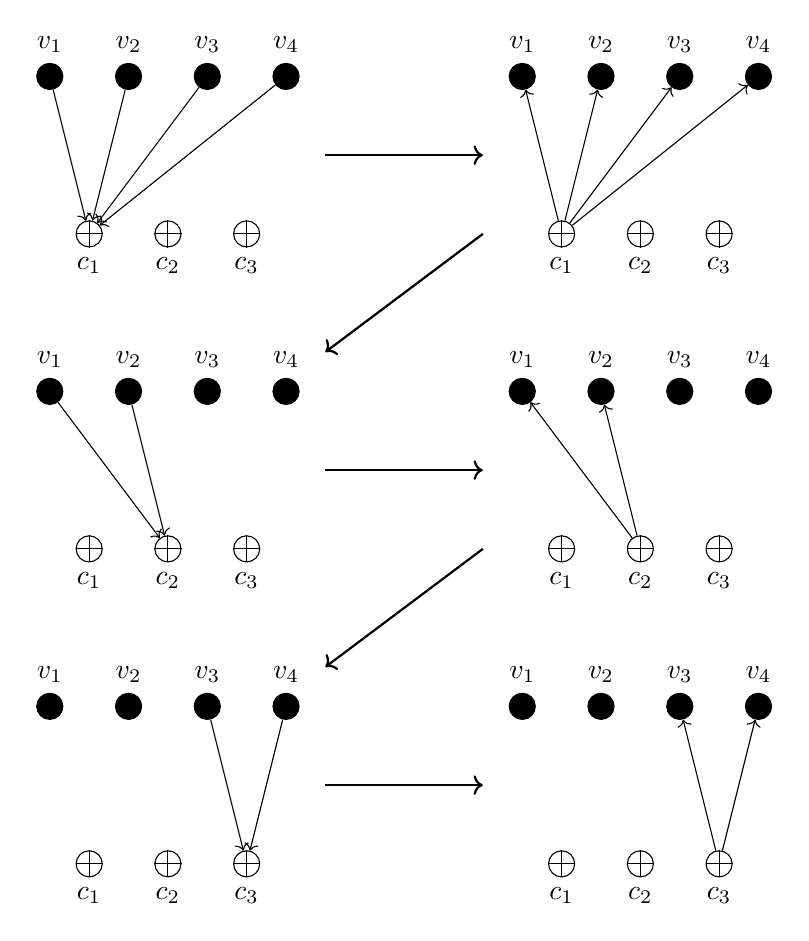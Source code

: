 \begin{tikzpicture}
\tikzstyle{vnode} = [draw,circle,fill]
%\tikzstyle{cnode} = [draw,cicle]
\def\cnode#1#2#3#4{
\begin{scope}[shift={#1}]
\node[draw,circle,label={[label distance=0.01mm]{#2}:{#3}}] at (0,0) (#4) {};
\draw (#4.north) -- (#4.south);
\draw (#4.west) -- (#4.east);
\end{scope}
}
%first graph
\node[vnode,label={[label distance=0.01mm]{90}:{$v_1$}}] at (0,0) (1v1) {};
\node[vnode,label={[label distance=0.01mm]{90}:{$v_2$}}] at (1,0) (1v2) {};
\node[vnode,label={[label distance=0.01mm]{90}:{$v_3$}}] at (2,0) (1v3) {};
\node[vnode,label={[label distance=0.01mm]{90}:{$v_4$}}] at (3,0) (1v4) {};
\cnode{(0.5,-2)}{270}{$c_1$}{1c1};
\cnode{(1.5,-2)}{270}{$c_2$}{1c2};
\cnode{(2.5,-2)}{270}{$c_3$}{1c3};
\draw[->] (1v1) -- (1c1);
\draw[->] (1v2) -- (1c1);
\draw[->] (1v3) -- (1c1);
\draw[->] (1v4) -- (1c1);

%second graph
\node[vnode,label={[label distance=0.01mm]{90}:{$v_1$}}] at (6,0) (2v1) {};
\node[vnode,label={[label distance=0.01mm]{90}:{$v_2$}}] at (7,0) (2v2) {};
\node[vnode,label={[label distance=0.01mm]{90}:{$v_3$}}] at (8,0) (2v3) {};
\node[vnode,label={[label distance=0.01mm]{90}:{$v_4$}}] at (9,0) (2v4) {};
\cnode{(6.5,-2)}{270}{$c_1$}{2c1};
\cnode{(7.5,-2)}{270}{$c_2$}{2c2};
\cnode{(8.5,-2)}{270}{$c_3$}{2c3};
\draw[->] (2c1) -- (2v1);
\draw[->] (2c1) -- (2v2);
\draw[->] (2c1) -- (2v3);
\draw[->] (2c1) -- (2v4);
\draw[->,thick] (3.5,-1) -- (5.5,-1);

%third graph
\node[vnode,label={[label distance=0.01mm]{90}:{$v_1$}}] at (0,-4) (3v1) {};
\node[vnode,label={[label distance=0.01mm]{90}:{$v_2$}}] at (1,-4) (3v2) {};
\node[vnode,label={[label distance=0.01mm]{90}:{$v_3$}}] at (2,-4) (3v3) {};
\node[vnode,label={[label distance=0.01mm]{90}:{$v_4$}}] at (3,-4) (3v4) {};
\cnode{(0.5,-6)}{270}{$c_1$}{3c1};
\cnode{(1.5,-6)}{270}{$c_2$}{3c2};
\cnode{(2.5,-6)}{270}{$c_3$}{3c3};
\draw[->] (3v1) -- (3c2);
\draw[->] (3v2) -- (3c2);

%fourth graph
\node[vnode,label={[label distance=0.01mm]{90}:{$v_1$}}] at (6,-4) (4v1) {};
\node[vnode,label={[label distance=0.01mm]{90}:{$v_2$}}] at (7,-4) (4v2) {};
\node[vnode,label={[label distance=0.01mm]{90}:{$v_3$}}] at (8,-4) (4v3) {};
\node[vnode,label={[label distance=0.01mm]{90}:{$v_4$}}] at (9,-4) (4v4) {};
\cnode{(6.5,-6)}{270}{$c_1$}{4c1};
\cnode{(7.5,-6)}{270}{$c_2$}{4c2};
\cnode{(8.5,-6)}{270}{$c_3$}{4c3};
\draw[->] (4c2) -- (4v1);
\draw[->] (4c2) -- (4v2);
\draw[->,thick] (3.5,-5) -- (5.5,-5);

%fifth graph
\node[vnode,label={[label distance=0.01mm]{90}:{$v_1$}}] at (0,-8) (5v1) {};
\node[vnode,label={[label distance=0.01mm]{90}:{$v_2$}}] at (1,-8) (5v2) {};
\node[vnode,label={[label distance=0.01mm]{90}:{$v_3$}}] at (2,-8) (5v3) {};
\node[vnode,label={[label distance=0.01mm]{90}:{$v_4$}}] at (3,-8) (5v4) {};
\cnode{(0.5,-10)}{270}{$c_1$}{5c1};
\cnode{(1.5,-10)}{270}{$c_2$}{5c2};
\cnode{(2.5,-10)}{270}{$c_3$}{5c3};
\draw[->] (5v3) -- (5c3);
\draw[->] (5v4) -- (5c3);

%sixth graph
\node[vnode,label={[label distance=0.01mm]{90}:{$v_1$}}] at (6,-8) (6v1) {};
\node[vnode,label={[label distance=0.01mm]{90}:{$v_2$}}] at (7,-8) (6v2) {};
\node[vnode,label={[label distance=0.01mm]{90}:{$v_3$}}] at (8,-8) (6v3) {};
\node[vnode,label={[label distance=0.01mm]{90}:{$v_4$}}] at (9,-8) (6v4) {};
\cnode{(6.5,-10)}{270}{$c_1$}{6c1};
\cnode{(7.5,-10)}{270}{$c_2$}{6c2};
\cnode{(8.5,-10)}{270}{$c_3$}{6c3};
\draw[->] (6c3) -- (6v3);
\draw[->] (6c3) -- (6v4);
\draw[->,thick] (3.5,-9) -- (5.5,-9);
\draw[->,thick] (5.5,-2) -- (3.5,-3.5);
\draw[->,thick] (5.5,-6) -- (3.5,-7.5);
\end{tikzpicture}